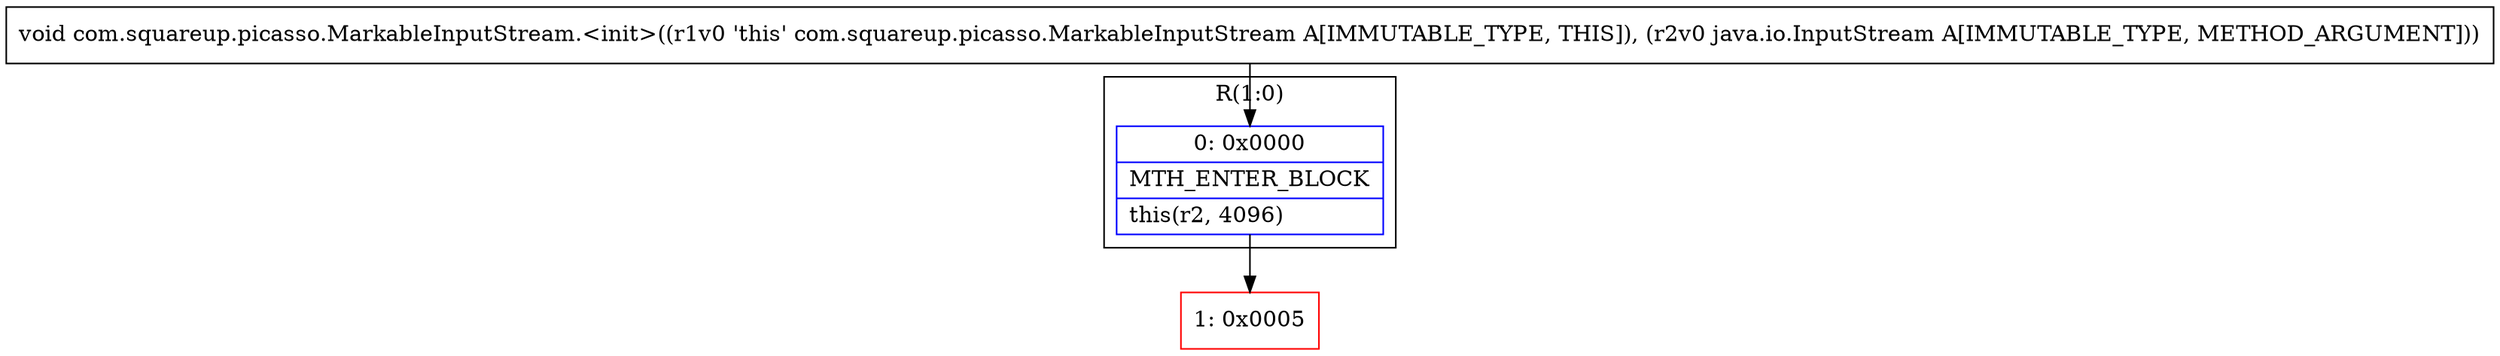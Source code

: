 digraph "CFG forcom.squareup.picasso.MarkableInputStream.\<init\>(Ljava\/io\/InputStream;)V" {
subgraph cluster_Region_2076012587 {
label = "R(1:0)";
node [shape=record,color=blue];
Node_0 [shape=record,label="{0\:\ 0x0000|MTH_ENTER_BLOCK\l|this(r2, 4096)\l}"];
}
Node_1 [shape=record,color=red,label="{1\:\ 0x0005}"];
MethodNode[shape=record,label="{void com.squareup.picasso.MarkableInputStream.\<init\>((r1v0 'this' com.squareup.picasso.MarkableInputStream A[IMMUTABLE_TYPE, THIS]), (r2v0 java.io.InputStream A[IMMUTABLE_TYPE, METHOD_ARGUMENT])) }"];
MethodNode -> Node_0;
Node_0 -> Node_1;
}

